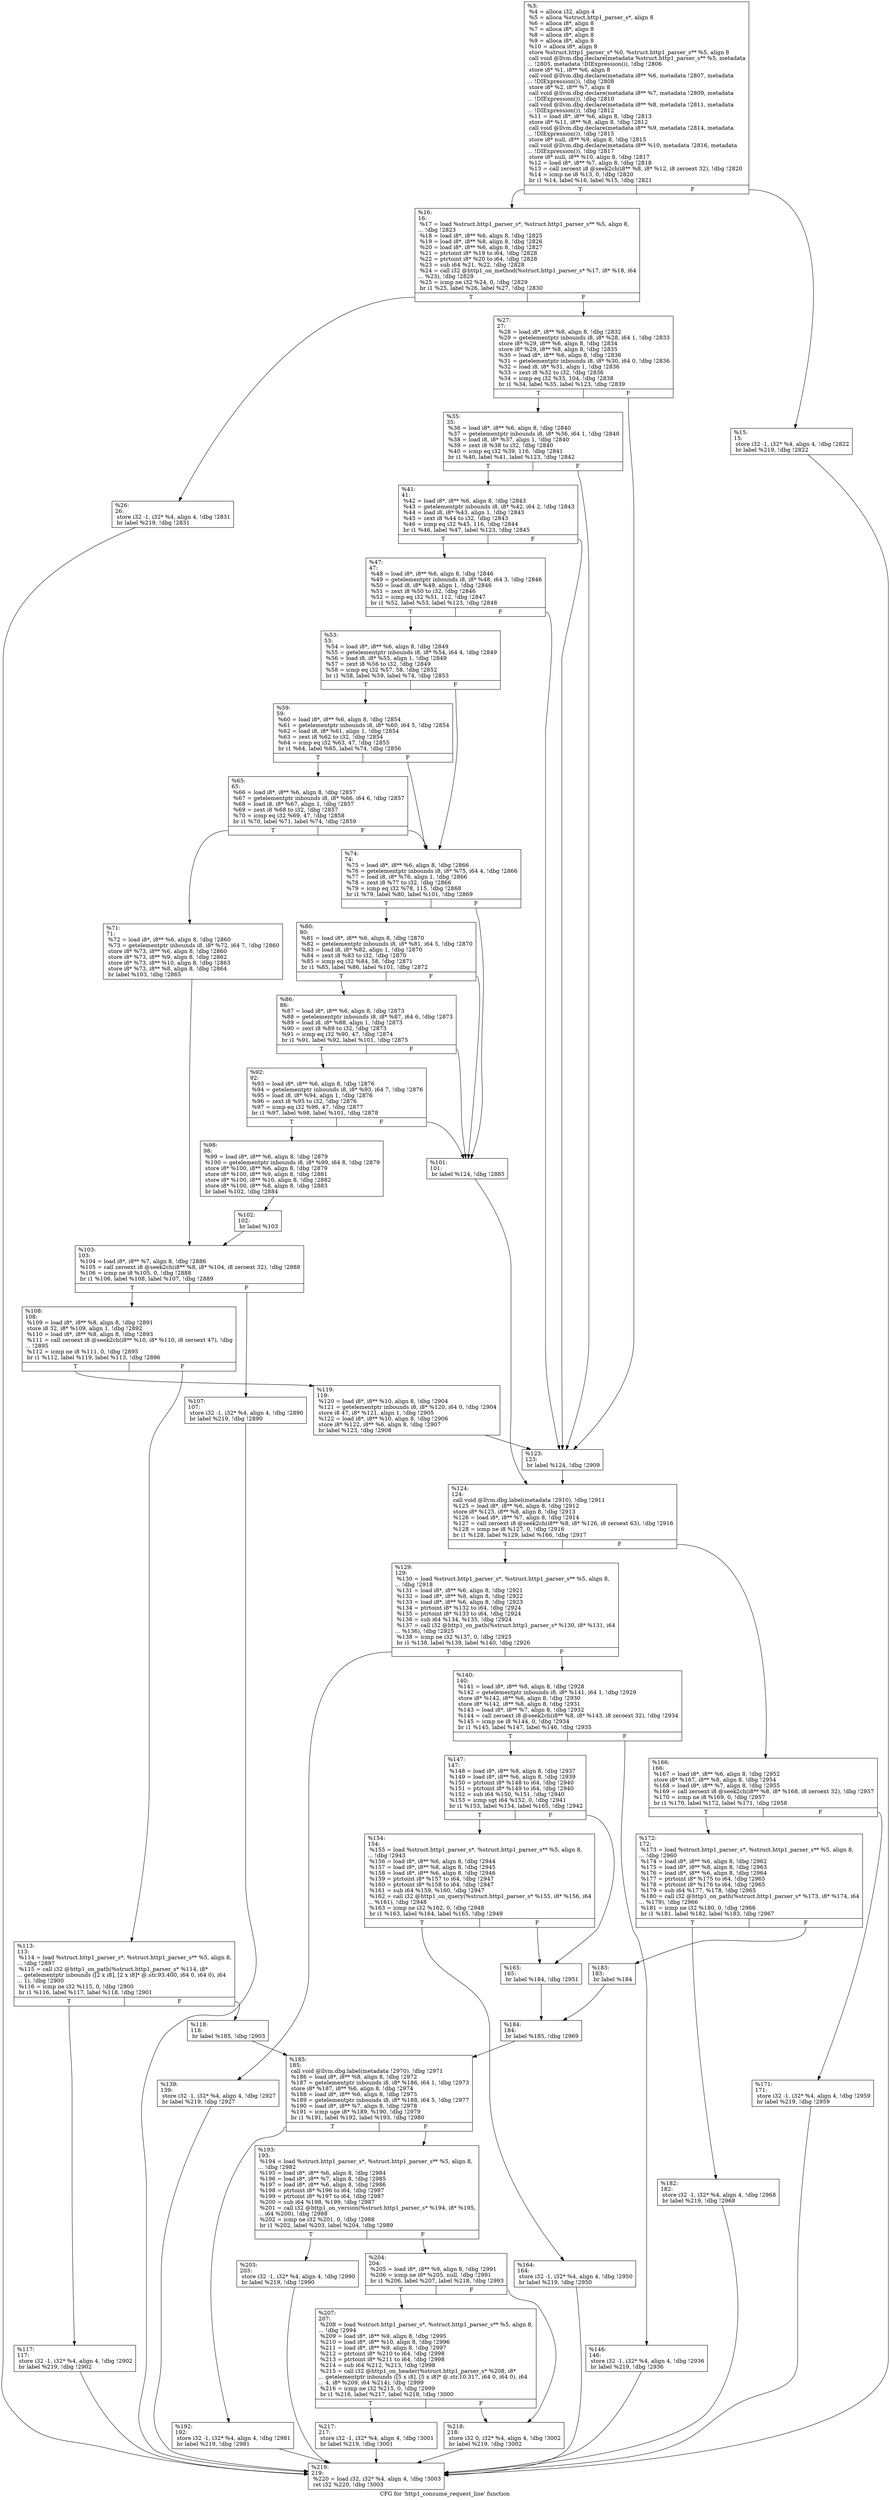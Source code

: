 digraph "CFG for 'http1_consume_request_line' function" {
	label="CFG for 'http1_consume_request_line' function";

	Node0x5568522115c0 [shape=record,label="{%3:\l  %4 = alloca i32, align 4\l  %5 = alloca %struct.http1_parser_s*, align 8\l  %6 = alloca i8*, align 8\l  %7 = alloca i8*, align 8\l  %8 = alloca i8*, align 8\l  %9 = alloca i8*, align 8\l  %10 = alloca i8*, align 8\l  store %struct.http1_parser_s* %0, %struct.http1_parser_s** %5, align 8\l  call void @llvm.dbg.declare(metadata %struct.http1_parser_s** %5, metadata\l... !2805, metadata !DIExpression()), !dbg !2806\l  store i8* %1, i8** %6, align 8\l  call void @llvm.dbg.declare(metadata i8** %6, metadata !2807, metadata\l... !DIExpression()), !dbg !2808\l  store i8* %2, i8** %7, align 8\l  call void @llvm.dbg.declare(metadata i8** %7, metadata !2809, metadata\l... !DIExpression()), !dbg !2810\l  call void @llvm.dbg.declare(metadata i8** %8, metadata !2811, metadata\l... !DIExpression()), !dbg !2812\l  %11 = load i8*, i8** %6, align 8, !dbg !2813\l  store i8* %11, i8** %8, align 8, !dbg !2812\l  call void @llvm.dbg.declare(metadata i8** %9, metadata !2814, metadata\l... !DIExpression()), !dbg !2815\l  store i8* null, i8** %9, align 8, !dbg !2815\l  call void @llvm.dbg.declare(metadata i8** %10, metadata !2816, metadata\l... !DIExpression()), !dbg !2817\l  store i8* null, i8** %10, align 8, !dbg !2817\l  %12 = load i8*, i8** %7, align 8, !dbg !2818\l  %13 = call zeroext i8 @seek2ch(i8** %8, i8* %12, i8 zeroext 32), !dbg !2820\l  %14 = icmp ne i8 %13, 0, !dbg !2820\l  br i1 %14, label %16, label %15, !dbg !2821\l|{<s0>T|<s1>F}}"];
	Node0x5568522115c0:s0 -> Node0x556852212390;
	Node0x5568522115c0:s1 -> Node0x556852212340;
	Node0x556852212340 [shape=record,label="{%15:\l15:                                               \l  store i32 -1, i32* %4, align 4, !dbg !2822\l  br label %219, !dbg !2822\l}"];
	Node0x556852212340 -> Node0x556852213290;
	Node0x556852212390 [shape=record,label="{%16:\l16:                                               \l  %17 = load %struct.http1_parser_s*, %struct.http1_parser_s** %5, align 8,\l... !dbg !2823\l  %18 = load i8*, i8** %6, align 8, !dbg !2825\l  %19 = load i8*, i8** %8, align 8, !dbg !2826\l  %20 = load i8*, i8** %6, align 8, !dbg !2827\l  %21 = ptrtoint i8* %19 to i64, !dbg !2828\l  %22 = ptrtoint i8* %20 to i64, !dbg !2828\l  %23 = sub i64 %21, %22, !dbg !2828\l  %24 = call i32 @http1_on_method(%struct.http1_parser_s* %17, i8* %18, i64\l... %23), !dbg !2829\l  %25 = icmp ne i32 %24, 0, !dbg !2829\l  br i1 %25, label %26, label %27, !dbg !2830\l|{<s0>T|<s1>F}}"];
	Node0x556852212390:s0 -> Node0x5568522123e0;
	Node0x556852212390:s1 -> Node0x556852212430;
	Node0x5568522123e0 [shape=record,label="{%26:\l26:                                               \l  store i32 -1, i32* %4, align 4, !dbg !2831\l  br label %219, !dbg !2831\l}"];
	Node0x5568522123e0 -> Node0x556852213290;
	Node0x556852212430 [shape=record,label="{%27:\l27:                                               \l  %28 = load i8*, i8** %8, align 8, !dbg !2832\l  %29 = getelementptr inbounds i8, i8* %28, i64 1, !dbg !2833\l  store i8* %29, i8** %6, align 8, !dbg !2834\l  store i8* %29, i8** %8, align 8, !dbg !2835\l  %30 = load i8*, i8** %6, align 8, !dbg !2836\l  %31 = getelementptr inbounds i8, i8* %30, i64 0, !dbg !2836\l  %32 = load i8, i8* %31, align 1, !dbg !2836\l  %33 = zext i8 %32 to i32, !dbg !2836\l  %34 = icmp eq i32 %33, 104, !dbg !2838\l  br i1 %34, label %35, label %123, !dbg !2839\l|{<s0>T|<s1>F}}"];
	Node0x556852212430:s0 -> Node0x556852212480;
	Node0x556852212430:s1 -> Node0x556852212b10;
	Node0x556852212480 [shape=record,label="{%35:\l35:                                               \l  %36 = load i8*, i8** %6, align 8, !dbg !2840\l  %37 = getelementptr inbounds i8, i8* %36, i64 1, !dbg !2840\l  %38 = load i8, i8* %37, align 1, !dbg !2840\l  %39 = zext i8 %38 to i32, !dbg !2840\l  %40 = icmp eq i32 %39, 116, !dbg !2841\l  br i1 %40, label %41, label %123, !dbg !2842\l|{<s0>T|<s1>F}}"];
	Node0x556852212480:s0 -> Node0x5568522124d0;
	Node0x556852212480:s1 -> Node0x556852212b10;
	Node0x5568522124d0 [shape=record,label="{%41:\l41:                                               \l  %42 = load i8*, i8** %6, align 8, !dbg !2843\l  %43 = getelementptr inbounds i8, i8* %42, i64 2, !dbg !2843\l  %44 = load i8, i8* %43, align 1, !dbg !2843\l  %45 = zext i8 %44 to i32, !dbg !2843\l  %46 = icmp eq i32 %45, 116, !dbg !2844\l  br i1 %46, label %47, label %123, !dbg !2845\l|{<s0>T|<s1>F}}"];
	Node0x5568522124d0:s0 -> Node0x556852212520;
	Node0x5568522124d0:s1 -> Node0x556852212b10;
	Node0x556852212520 [shape=record,label="{%47:\l47:                                               \l  %48 = load i8*, i8** %6, align 8, !dbg !2846\l  %49 = getelementptr inbounds i8, i8* %48, i64 3, !dbg !2846\l  %50 = load i8, i8* %49, align 1, !dbg !2846\l  %51 = zext i8 %50 to i32, !dbg !2846\l  %52 = icmp eq i32 %51, 112, !dbg !2847\l  br i1 %52, label %53, label %123, !dbg !2848\l|{<s0>T|<s1>F}}"];
	Node0x556852212520:s0 -> Node0x556852212570;
	Node0x556852212520:s1 -> Node0x556852212b10;
	Node0x556852212570 [shape=record,label="{%53:\l53:                                               \l  %54 = load i8*, i8** %6, align 8, !dbg !2849\l  %55 = getelementptr inbounds i8, i8* %54, i64 4, !dbg !2849\l  %56 = load i8, i8* %55, align 1, !dbg !2849\l  %57 = zext i8 %56 to i32, !dbg !2849\l  %58 = icmp eq i32 %57, 58, !dbg !2852\l  br i1 %58, label %59, label %74, !dbg !2853\l|{<s0>T|<s1>F}}"];
	Node0x556852212570:s0 -> Node0x5568522125c0;
	Node0x556852212570:s1 -> Node0x5568522126b0;
	Node0x5568522125c0 [shape=record,label="{%59:\l59:                                               \l  %60 = load i8*, i8** %6, align 8, !dbg !2854\l  %61 = getelementptr inbounds i8, i8* %60, i64 5, !dbg !2854\l  %62 = load i8, i8* %61, align 1, !dbg !2854\l  %63 = zext i8 %62 to i32, !dbg !2854\l  %64 = icmp eq i32 %63, 47, !dbg !2855\l  br i1 %64, label %65, label %74, !dbg !2856\l|{<s0>T|<s1>F}}"];
	Node0x5568522125c0:s0 -> Node0x556852212610;
	Node0x5568522125c0:s1 -> Node0x5568522126b0;
	Node0x556852212610 [shape=record,label="{%65:\l65:                                               \l  %66 = load i8*, i8** %6, align 8, !dbg !2857\l  %67 = getelementptr inbounds i8, i8* %66, i64 6, !dbg !2857\l  %68 = load i8, i8* %67, align 1, !dbg !2857\l  %69 = zext i8 %68 to i32, !dbg !2857\l  %70 = icmp eq i32 %69, 47, !dbg !2858\l  br i1 %70, label %71, label %74, !dbg !2859\l|{<s0>T|<s1>F}}"];
	Node0x556852212610:s0 -> Node0x556852212660;
	Node0x556852212610:s1 -> Node0x5568522126b0;
	Node0x556852212660 [shape=record,label="{%71:\l71:                                               \l  %72 = load i8*, i8** %6, align 8, !dbg !2860\l  %73 = getelementptr inbounds i8, i8* %72, i64 7, !dbg !2860\l  store i8* %73, i8** %6, align 8, !dbg !2860\l  store i8* %73, i8** %9, align 8, !dbg !2862\l  store i8* %73, i8** %10, align 8, !dbg !2863\l  store i8* %73, i8** %8, align 8, !dbg !2864\l  br label %103, !dbg !2865\l}"];
	Node0x556852212660 -> Node0x5568522128e0;
	Node0x5568522126b0 [shape=record,label="{%74:\l74:                                               \l  %75 = load i8*, i8** %6, align 8, !dbg !2866\l  %76 = getelementptr inbounds i8, i8* %75, i64 4, !dbg !2866\l  %77 = load i8, i8* %76, align 1, !dbg !2866\l  %78 = zext i8 %77 to i32, !dbg !2866\l  %79 = icmp eq i32 %78, 115, !dbg !2868\l  br i1 %79, label %80, label %101, !dbg !2869\l|{<s0>T|<s1>F}}"];
	Node0x5568522126b0:s0 -> Node0x556852212700;
	Node0x5568522126b0:s1 -> Node0x556852212840;
	Node0x556852212700 [shape=record,label="{%80:\l80:                                               \l  %81 = load i8*, i8** %6, align 8, !dbg !2870\l  %82 = getelementptr inbounds i8, i8* %81, i64 5, !dbg !2870\l  %83 = load i8, i8* %82, align 1, !dbg !2870\l  %84 = zext i8 %83 to i32, !dbg !2870\l  %85 = icmp eq i32 %84, 58, !dbg !2871\l  br i1 %85, label %86, label %101, !dbg !2872\l|{<s0>T|<s1>F}}"];
	Node0x556852212700:s0 -> Node0x556852212750;
	Node0x556852212700:s1 -> Node0x556852212840;
	Node0x556852212750 [shape=record,label="{%86:\l86:                                               \l  %87 = load i8*, i8** %6, align 8, !dbg !2873\l  %88 = getelementptr inbounds i8, i8* %87, i64 6, !dbg !2873\l  %89 = load i8, i8* %88, align 1, !dbg !2873\l  %90 = zext i8 %89 to i32, !dbg !2873\l  %91 = icmp eq i32 %90, 47, !dbg !2874\l  br i1 %91, label %92, label %101, !dbg !2875\l|{<s0>T|<s1>F}}"];
	Node0x556852212750:s0 -> Node0x5568522127a0;
	Node0x556852212750:s1 -> Node0x556852212840;
	Node0x5568522127a0 [shape=record,label="{%92:\l92:                                               \l  %93 = load i8*, i8** %6, align 8, !dbg !2876\l  %94 = getelementptr inbounds i8, i8* %93, i64 7, !dbg !2876\l  %95 = load i8, i8* %94, align 1, !dbg !2876\l  %96 = zext i8 %95 to i32, !dbg !2876\l  %97 = icmp eq i32 %96, 47, !dbg !2877\l  br i1 %97, label %98, label %101, !dbg !2878\l|{<s0>T|<s1>F}}"];
	Node0x5568522127a0:s0 -> Node0x5568522127f0;
	Node0x5568522127a0:s1 -> Node0x556852212840;
	Node0x5568522127f0 [shape=record,label="{%98:\l98:                                               \l  %99 = load i8*, i8** %6, align 8, !dbg !2879\l  %100 = getelementptr inbounds i8, i8* %99, i64 8, !dbg !2879\l  store i8* %100, i8** %6, align 8, !dbg !2879\l  store i8* %100, i8** %9, align 8, !dbg !2881\l  store i8* %100, i8** %10, align 8, !dbg !2882\l  store i8* %100, i8** %8, align 8, !dbg !2883\l  br label %102, !dbg !2884\l}"];
	Node0x5568522127f0 -> Node0x556852212890;
	Node0x556852212840 [shape=record,label="{%101:\l101:                                              \l  br label %124, !dbg !2885\l}"];
	Node0x556852212840 -> Node0x556852212b60;
	Node0x556852212890 [shape=record,label="{%102:\l102:                                              \l  br label %103\l}"];
	Node0x556852212890 -> Node0x5568522128e0;
	Node0x5568522128e0 [shape=record,label="{%103:\l103:                                              \l  %104 = load i8*, i8** %7, align 8, !dbg !2886\l  %105 = call zeroext i8 @seek2ch(i8** %8, i8* %104, i8 zeroext 32), !dbg !2888\l  %106 = icmp ne i8 %105, 0, !dbg !2888\l  br i1 %106, label %108, label %107, !dbg !2889\l|{<s0>T|<s1>F}}"];
	Node0x5568522128e0:s0 -> Node0x556852212980;
	Node0x5568522128e0:s1 -> Node0x556852212930;
	Node0x556852212930 [shape=record,label="{%107:\l107:                                              \l  store i32 -1, i32* %4, align 4, !dbg !2890\l  br label %219, !dbg !2890\l}"];
	Node0x556852212930 -> Node0x556852213290;
	Node0x556852212980 [shape=record,label="{%108:\l108:                                              \l  %109 = load i8*, i8** %8, align 8, !dbg !2891\l  store i8 32, i8* %109, align 1, !dbg !2892\l  %110 = load i8*, i8** %8, align 8, !dbg !2893\l  %111 = call zeroext i8 @seek2ch(i8** %10, i8* %110, i8 zeroext 47), !dbg\l... !2895\l  %112 = icmp ne i8 %111, 0, !dbg !2895\l  br i1 %112, label %119, label %113, !dbg !2896\l|{<s0>T|<s1>F}}"];
	Node0x556852212980:s0 -> Node0x556852212ac0;
	Node0x556852212980:s1 -> Node0x5568522129d0;
	Node0x5568522129d0 [shape=record,label="{%113:\l113:                                              \l  %114 = load %struct.http1_parser_s*, %struct.http1_parser_s** %5, align 8,\l... !dbg !2897\l  %115 = call i32 @http1_on_path(%struct.http1_parser_s* %114, i8*\l... getelementptr inbounds ([2 x i8], [2 x i8]* @.str.93.400, i64 0, i64 0), i64\l... 1), !dbg !2900\l  %116 = icmp ne i32 %115, 0, !dbg !2900\l  br i1 %116, label %117, label %118, !dbg !2901\l|{<s0>T|<s1>F}}"];
	Node0x5568522129d0:s0 -> Node0x556852212a20;
	Node0x5568522129d0:s1 -> Node0x556852212a70;
	Node0x556852212a20 [shape=record,label="{%117:\l117:                                              \l  store i32 -1, i32* %4, align 4, !dbg !2902\l  br label %219, !dbg !2902\l}"];
	Node0x556852212a20 -> Node0x556852213290;
	Node0x556852212a70 [shape=record,label="{%118:\l118:                                              \l  br label %185, !dbg !2903\l}"];
	Node0x556852212a70 -> Node0x556852213010;
	Node0x556852212ac0 [shape=record,label="{%119:\l119:                                              \l  %120 = load i8*, i8** %10, align 8, !dbg !2904\l  %121 = getelementptr inbounds i8, i8* %120, i64 0, !dbg !2904\l  store i8 47, i8* %121, align 1, !dbg !2905\l  %122 = load i8*, i8** %10, align 8, !dbg !2906\l  store i8* %122, i8** %6, align 8, !dbg !2907\l  br label %123, !dbg !2908\l}"];
	Node0x556852212ac0 -> Node0x556852212b10;
	Node0x556852212b10 [shape=record,label="{%123:\l123:                                              \l  br label %124, !dbg !2909\l}"];
	Node0x556852212b10 -> Node0x556852212b60;
	Node0x556852212b60 [shape=record,label="{%124:\l124:                                              \l  call void @llvm.dbg.label(metadata !2910), !dbg !2911\l  %125 = load i8*, i8** %6, align 8, !dbg !2912\l  store i8* %125, i8** %8, align 8, !dbg !2913\l  %126 = load i8*, i8** %7, align 8, !dbg !2914\l  %127 = call zeroext i8 @seek2ch(i8** %8, i8* %126, i8 zeroext 63), !dbg !2916\l  %128 = icmp ne i8 %127, 0, !dbg !2916\l  br i1 %128, label %129, label %166, !dbg !2917\l|{<s0>T|<s1>F}}"];
	Node0x556852212b60:s0 -> Node0x556852212bb0;
	Node0x556852212b60:s1 -> Node0x556852212e30;
	Node0x556852212bb0 [shape=record,label="{%129:\l129:                                              \l  %130 = load %struct.http1_parser_s*, %struct.http1_parser_s** %5, align 8,\l... !dbg !2918\l  %131 = load i8*, i8** %6, align 8, !dbg !2921\l  %132 = load i8*, i8** %8, align 8, !dbg !2922\l  %133 = load i8*, i8** %6, align 8, !dbg !2923\l  %134 = ptrtoint i8* %132 to i64, !dbg !2924\l  %135 = ptrtoint i8* %133 to i64, !dbg !2924\l  %136 = sub i64 %134, %135, !dbg !2924\l  %137 = call i32 @http1_on_path(%struct.http1_parser_s* %130, i8* %131, i64\l... %136), !dbg !2925\l  %138 = icmp ne i32 %137, 0, !dbg !2925\l  br i1 %138, label %139, label %140, !dbg !2926\l|{<s0>T|<s1>F}}"];
	Node0x556852212bb0:s0 -> Node0x556852212c00;
	Node0x556852212bb0:s1 -> Node0x556852212c50;
	Node0x556852212c00 [shape=record,label="{%139:\l139:                                              \l  store i32 -1, i32* %4, align 4, !dbg !2927\l  br label %219, !dbg !2927\l}"];
	Node0x556852212c00 -> Node0x556852213290;
	Node0x556852212c50 [shape=record,label="{%140:\l140:                                              \l  %141 = load i8*, i8** %8, align 8, !dbg !2928\l  %142 = getelementptr inbounds i8, i8* %141, i64 1, !dbg !2929\l  store i8* %142, i8** %6, align 8, !dbg !2930\l  store i8* %142, i8** %8, align 8, !dbg !2931\l  %143 = load i8*, i8** %7, align 8, !dbg !2932\l  %144 = call zeroext i8 @seek2ch(i8** %8, i8* %143, i8 zeroext 32), !dbg !2934\l  %145 = icmp ne i8 %144, 0, !dbg !2934\l  br i1 %145, label %147, label %146, !dbg !2935\l|{<s0>T|<s1>F}}"];
	Node0x556852212c50:s0 -> Node0x556852212cf0;
	Node0x556852212c50:s1 -> Node0x556852212ca0;
	Node0x556852212ca0 [shape=record,label="{%146:\l146:                                              \l  store i32 -1, i32* %4, align 4, !dbg !2936\l  br label %219, !dbg !2936\l}"];
	Node0x556852212ca0 -> Node0x556852213290;
	Node0x556852212cf0 [shape=record,label="{%147:\l147:                                              \l  %148 = load i8*, i8** %8, align 8, !dbg !2937\l  %149 = load i8*, i8** %6, align 8, !dbg !2939\l  %150 = ptrtoint i8* %148 to i64, !dbg !2940\l  %151 = ptrtoint i8* %149 to i64, !dbg !2940\l  %152 = sub i64 %150, %151, !dbg !2940\l  %153 = icmp sgt i64 %152, 0, !dbg !2941\l  br i1 %153, label %154, label %165, !dbg !2942\l|{<s0>T|<s1>F}}"];
	Node0x556852212cf0:s0 -> Node0x556852212d40;
	Node0x556852212cf0:s1 -> Node0x556852212de0;
	Node0x556852212d40 [shape=record,label="{%154:\l154:                                              \l  %155 = load %struct.http1_parser_s*, %struct.http1_parser_s** %5, align 8,\l... !dbg !2943\l  %156 = load i8*, i8** %6, align 8, !dbg !2944\l  %157 = load i8*, i8** %8, align 8, !dbg !2945\l  %158 = load i8*, i8** %6, align 8, !dbg !2946\l  %159 = ptrtoint i8* %157 to i64, !dbg !2947\l  %160 = ptrtoint i8* %158 to i64, !dbg !2947\l  %161 = sub i64 %159, %160, !dbg !2947\l  %162 = call i32 @http1_on_query(%struct.http1_parser_s* %155, i8* %156, i64\l... %161), !dbg !2948\l  %163 = icmp ne i32 %162, 0, !dbg !2948\l  br i1 %163, label %164, label %165, !dbg !2949\l|{<s0>T|<s1>F}}"];
	Node0x556852212d40:s0 -> Node0x556852212d90;
	Node0x556852212d40:s1 -> Node0x556852212de0;
	Node0x556852212d90 [shape=record,label="{%164:\l164:                                              \l  store i32 -1, i32* %4, align 4, !dbg !2950\l  br label %219, !dbg !2950\l}"];
	Node0x556852212d90 -> Node0x556852213290;
	Node0x556852212de0 [shape=record,label="{%165:\l165:                                              \l  br label %184, !dbg !2951\l}"];
	Node0x556852212de0 -> Node0x556852212fc0;
	Node0x556852212e30 [shape=record,label="{%166:\l166:                                              \l  %167 = load i8*, i8** %6, align 8, !dbg !2952\l  store i8* %167, i8** %8, align 8, !dbg !2954\l  %168 = load i8*, i8** %7, align 8, !dbg !2955\l  %169 = call zeroext i8 @seek2ch(i8** %8, i8* %168, i8 zeroext 32), !dbg !2957\l  %170 = icmp ne i8 %169, 0, !dbg !2957\l  br i1 %170, label %172, label %171, !dbg !2958\l|{<s0>T|<s1>F}}"];
	Node0x556852212e30:s0 -> Node0x556852212ed0;
	Node0x556852212e30:s1 -> Node0x556852212e80;
	Node0x556852212e80 [shape=record,label="{%171:\l171:                                              \l  store i32 -1, i32* %4, align 4, !dbg !2959\l  br label %219, !dbg !2959\l}"];
	Node0x556852212e80 -> Node0x556852213290;
	Node0x556852212ed0 [shape=record,label="{%172:\l172:                                              \l  %173 = load %struct.http1_parser_s*, %struct.http1_parser_s** %5, align 8,\l... !dbg !2960\l  %174 = load i8*, i8** %6, align 8, !dbg !2962\l  %175 = load i8*, i8** %8, align 8, !dbg !2963\l  %176 = load i8*, i8** %6, align 8, !dbg !2964\l  %177 = ptrtoint i8* %175 to i64, !dbg !2965\l  %178 = ptrtoint i8* %176 to i64, !dbg !2965\l  %179 = sub i64 %177, %178, !dbg !2965\l  %180 = call i32 @http1_on_path(%struct.http1_parser_s* %173, i8* %174, i64\l... %179), !dbg !2966\l  %181 = icmp ne i32 %180, 0, !dbg !2966\l  br i1 %181, label %182, label %183, !dbg !2967\l|{<s0>T|<s1>F}}"];
	Node0x556852212ed0:s0 -> Node0x556852212f20;
	Node0x556852212ed0:s1 -> Node0x556852212f70;
	Node0x556852212f20 [shape=record,label="{%182:\l182:                                              \l  store i32 -1, i32* %4, align 4, !dbg !2968\l  br label %219, !dbg !2968\l}"];
	Node0x556852212f20 -> Node0x556852213290;
	Node0x556852212f70 [shape=record,label="{%183:\l183:                                              \l  br label %184\l}"];
	Node0x556852212f70 -> Node0x556852212fc0;
	Node0x556852212fc0 [shape=record,label="{%184:\l184:                                              \l  br label %185, !dbg !2969\l}"];
	Node0x556852212fc0 -> Node0x556852213010;
	Node0x556852213010 [shape=record,label="{%185:\l185:                                              \l  call void @llvm.dbg.label(metadata !2970), !dbg !2971\l  %186 = load i8*, i8** %8, align 8, !dbg !2972\l  %187 = getelementptr inbounds i8, i8* %186, i64 1, !dbg !2973\l  store i8* %187, i8** %6, align 8, !dbg !2974\l  %188 = load i8*, i8** %6, align 8, !dbg !2975\l  %189 = getelementptr inbounds i8, i8* %188, i64 5, !dbg !2977\l  %190 = load i8*, i8** %7, align 8, !dbg !2978\l  %191 = icmp uge i8* %189, %190, !dbg !2979\l  br i1 %191, label %192, label %193, !dbg !2980\l|{<s0>T|<s1>F}}"];
	Node0x556852213010:s0 -> Node0x556852213060;
	Node0x556852213010:s1 -> Node0x5568522130b0;
	Node0x556852213060 [shape=record,label="{%192:\l192:                                              \l  store i32 -1, i32* %4, align 4, !dbg !2981\l  br label %219, !dbg !2981\l}"];
	Node0x556852213060 -> Node0x556852213290;
	Node0x5568522130b0 [shape=record,label="{%193:\l193:                                              \l  %194 = load %struct.http1_parser_s*, %struct.http1_parser_s** %5, align 8,\l... !dbg !2982\l  %195 = load i8*, i8** %6, align 8, !dbg !2984\l  %196 = load i8*, i8** %7, align 8, !dbg !2985\l  %197 = load i8*, i8** %6, align 8, !dbg !2986\l  %198 = ptrtoint i8* %196 to i64, !dbg !2987\l  %199 = ptrtoint i8* %197 to i64, !dbg !2987\l  %200 = sub i64 %198, %199, !dbg !2987\l  %201 = call i32 @http1_on_version(%struct.http1_parser_s* %194, i8* %195,\l... i64 %200), !dbg !2988\l  %202 = icmp ne i32 %201, 0, !dbg !2988\l  br i1 %202, label %203, label %204, !dbg !2989\l|{<s0>T|<s1>F}}"];
	Node0x5568522130b0:s0 -> Node0x556852213100;
	Node0x5568522130b0:s1 -> Node0x556852213150;
	Node0x556852213100 [shape=record,label="{%203:\l203:                                              \l  store i32 -1, i32* %4, align 4, !dbg !2990\l  br label %219, !dbg !2990\l}"];
	Node0x556852213100 -> Node0x556852213290;
	Node0x556852213150 [shape=record,label="{%204:\l204:                                              \l  %205 = load i8*, i8** %9, align 8, !dbg !2991\l  %206 = icmp ne i8* %205, null, !dbg !2991\l  br i1 %206, label %207, label %218, !dbg !2993\l|{<s0>T|<s1>F}}"];
	Node0x556852213150:s0 -> Node0x5568522131a0;
	Node0x556852213150:s1 -> Node0x556852213240;
	Node0x5568522131a0 [shape=record,label="{%207:\l207:                                              \l  %208 = load %struct.http1_parser_s*, %struct.http1_parser_s** %5, align 8,\l... !dbg !2994\l  %209 = load i8*, i8** %9, align 8, !dbg !2995\l  %210 = load i8*, i8** %10, align 8, !dbg !2996\l  %211 = load i8*, i8** %9, align 8, !dbg !2997\l  %212 = ptrtoint i8* %210 to i64, !dbg !2998\l  %213 = ptrtoint i8* %211 to i64, !dbg !2998\l  %214 = sub i64 %212, %213, !dbg !2998\l  %215 = call i32 @http1_on_header(%struct.http1_parser_s* %208, i8*\l... getelementptr inbounds ([5 x i8], [5 x i8]* @.str.10.317, i64 0, i64 0), i64\l... 4, i8* %209, i64 %214), !dbg !2999\l  %216 = icmp ne i32 %215, 0, !dbg !2999\l  br i1 %216, label %217, label %218, !dbg !3000\l|{<s0>T|<s1>F}}"];
	Node0x5568522131a0:s0 -> Node0x5568522131f0;
	Node0x5568522131a0:s1 -> Node0x556852213240;
	Node0x5568522131f0 [shape=record,label="{%217:\l217:                                              \l  store i32 -1, i32* %4, align 4, !dbg !3001\l  br label %219, !dbg !3001\l}"];
	Node0x5568522131f0 -> Node0x556852213290;
	Node0x556852213240 [shape=record,label="{%218:\l218:                                              \l  store i32 0, i32* %4, align 4, !dbg !3002\l  br label %219, !dbg !3002\l}"];
	Node0x556852213240 -> Node0x556852213290;
	Node0x556852213290 [shape=record,label="{%219:\l219:                                              \l  %220 = load i32, i32* %4, align 4, !dbg !3003\l  ret i32 %220, !dbg !3003\l}"];
}
